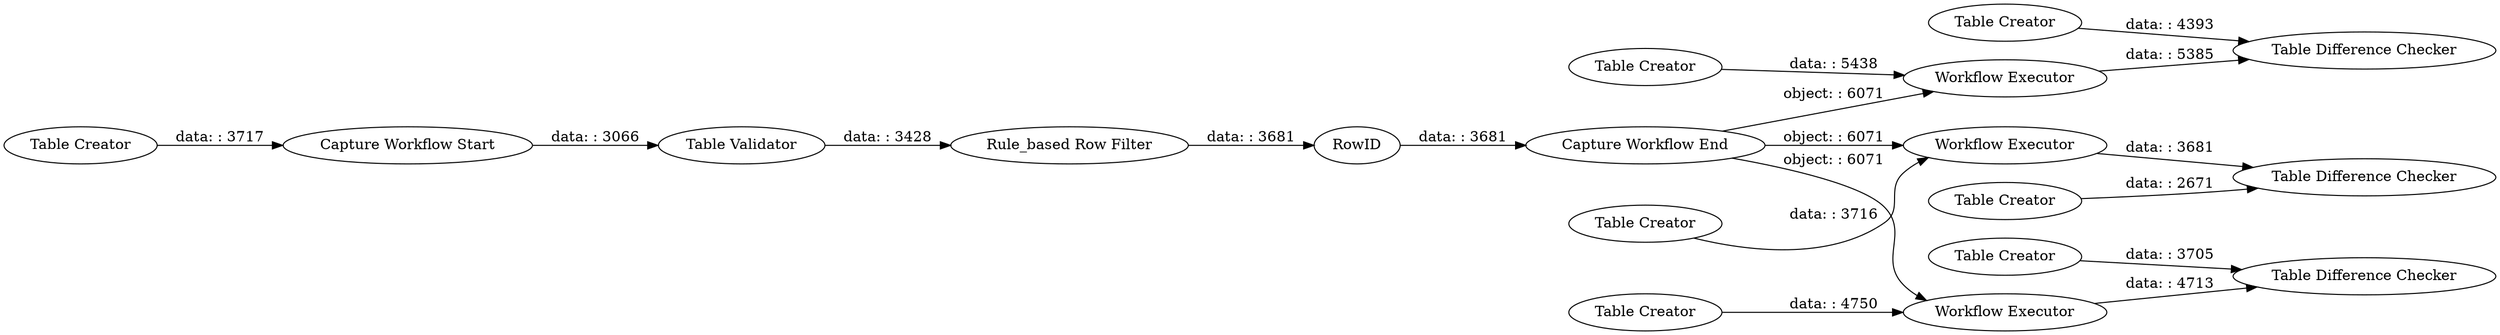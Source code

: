 digraph {
	"-2056763751568713406_21" [label="Table Difference Checker"]
	"-2056763751568713406_9" [label="Table Difference Checker"]
	"-2056763751568713406_2" [label="Capture Workflow End"]
	"-2056763751568713406_3" [label="Workflow Executor"]
	"-2056763751568713406_12" [label="Table Validator"]
	"-2056763751568713406_8" [label="Table Creator"]
	"-2056763751568713406_19" [label="Table Creator"]
	"-2056763751568713406_18" [label=RowID]
	"-2056763751568713406_13" [label="Table Difference Checker"]
	"-2056763751568713406_16" [label="Table Creator"]
	"-2056763751568713406_20" [label="Workflow Executor"]
	"-2056763751568713406_14" [label="Table Creator"]
	"-2056763751568713406_15" [label="Workflow Executor"]
	"-2056763751568713406_4" [label="Table Creator"]
	"-2056763751568713406_5" [label="Capture Workflow Start"]
	"-2056763751568713406_22" [label="Table Creator"]
	"-2056763751568713406_10" [label="Table Creator"]
	"-2056763751568713406_17" [label="Rule_based Row Filter"]
	"-2056763751568713406_22" -> "-2056763751568713406_20" [label="data: : 5438"]
	"-2056763751568713406_2" -> "-2056763751568713406_20" [label="object: : 6071"]
	"-2056763751568713406_3" -> "-2056763751568713406_9" [label="data: : 3681"]
	"-2056763751568713406_16" -> "-2056763751568713406_15" [label="data: : 4750"]
	"-2056763751568713406_12" -> "-2056763751568713406_17" [label="data: : 3428"]
	"-2056763751568713406_18" -> "-2056763751568713406_2" [label="data: : 3681"]
	"-2056763751568713406_4" -> "-2056763751568713406_5" [label="data: : 3717"]
	"-2056763751568713406_2" -> "-2056763751568713406_3" [label="object: : 6071"]
	"-2056763751568713406_5" -> "-2056763751568713406_12" [label="data: : 3066"]
	"-2056763751568713406_10" -> "-2056763751568713406_9" [label="data: : 2671"]
	"-2056763751568713406_17" -> "-2056763751568713406_18" [label="data: : 3681"]
	"-2056763751568713406_19" -> "-2056763751568713406_21" [label="data: : 4393"]
	"-2056763751568713406_2" -> "-2056763751568713406_15" [label="object: : 6071"]
	"-2056763751568713406_20" -> "-2056763751568713406_21" [label="data: : 5385"]
	"-2056763751568713406_8" -> "-2056763751568713406_3" [label="data: : 3716"]
	"-2056763751568713406_14" -> "-2056763751568713406_13" [label="data: : 3705"]
	"-2056763751568713406_15" -> "-2056763751568713406_13" [label="data: : 4713"]
	rankdir=LR
}
